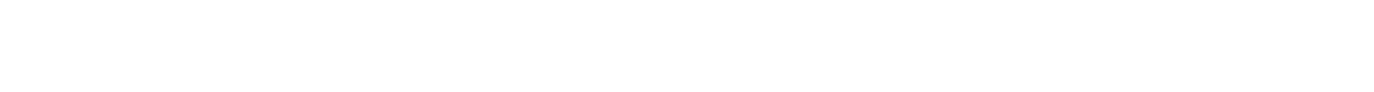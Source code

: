 digraph {
    bgcolor=transparent;
    /* bgcolor=black; */
    rankdir=LR;

    node [color=White, fontcolor=White];
    edge [color=White];

    "Data collection" -> Manipulation;
    Manipulation -> Analysis;
    Analysis -> Visualisation;
}
